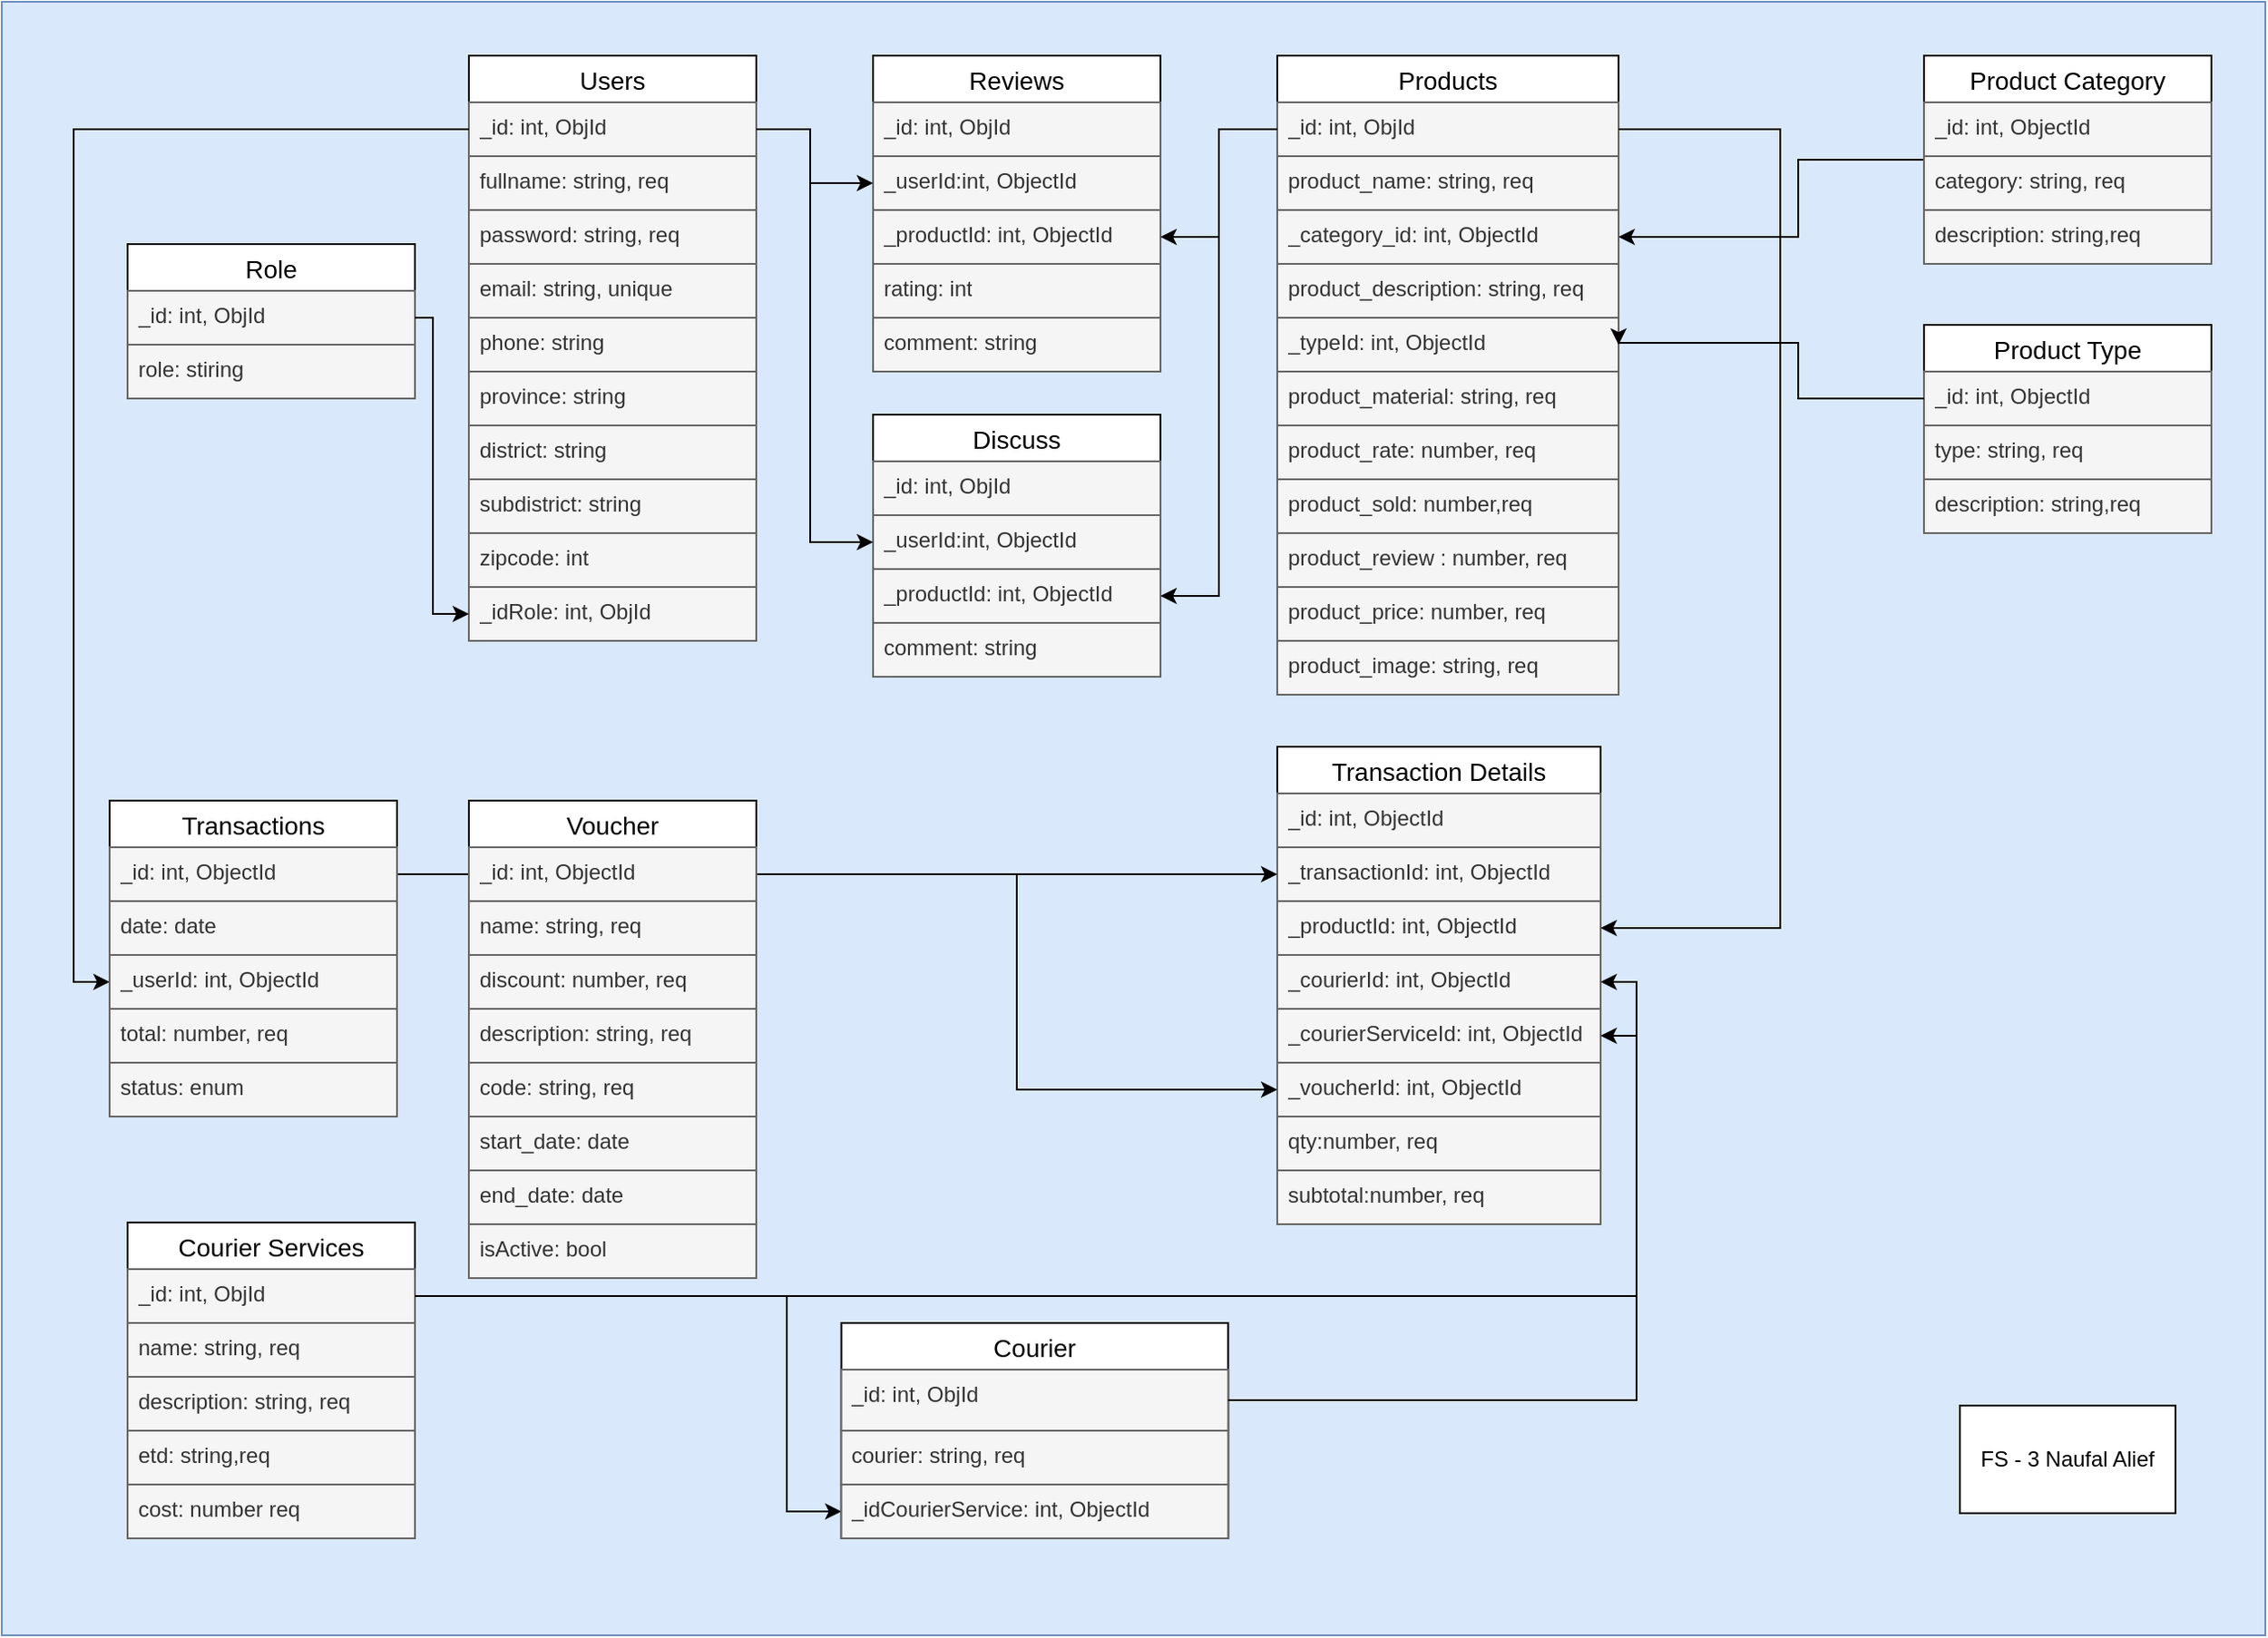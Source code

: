 <mxfile version="22.1.3" type="device">
  <diagram name="Page-1" id="t4lPPtRgDo_9rfqdmDsg">
    <mxGraphModel dx="2560" dy="1038" grid="1" gridSize="10" guides="1" tooltips="1" connect="1" arrows="1" fold="1" page="1" pageScale="1" pageWidth="850" pageHeight="1100" math="0" shadow="0">
      <root>
        <mxCell id="0" />
        <mxCell id="1" parent="0" />
        <mxCell id="h_rDjuuO4I_PgZQtsDFV-4" value="" style="rounded=0;whiteSpace=wrap;html=1;fillColor=#dae8fc;strokeColor=#6c8ebf;" parent="1" vertex="1">
          <mxGeometry x="-220" y="10" width="1260" height="910" as="geometry" />
        </mxCell>
        <mxCell id="uAQ3JE1oHATD7uZ8K5fC-1" value="Users" style="swimlane;fontStyle=0;childLayout=stackLayout;horizontal=1;startSize=26;horizontalStack=0;resizeParent=1;resizeParentMax=0;resizeLast=0;collapsible=1;marginBottom=0;align=center;fontSize=14;" parent="1" vertex="1">
          <mxGeometry x="40" y="40" width="160" height="326" as="geometry" />
        </mxCell>
        <mxCell id="uAQ3JE1oHATD7uZ8K5fC-2" value="_id: int, ObjId" style="text;strokeColor=#666666;fillColor=#f5f5f5;spacingLeft=4;spacingRight=4;overflow=hidden;rotatable=0;points=[[0,0.5],[1,0.5]];portConstraint=eastwest;fontSize=12;whiteSpace=wrap;html=1;fontColor=#333333;" parent="uAQ3JE1oHATD7uZ8K5fC-1" vertex="1">
          <mxGeometry y="26" width="160" height="30" as="geometry" />
        </mxCell>
        <mxCell id="uAQ3JE1oHATD7uZ8K5fC-3" value="fullname: string, req" style="text;strokeColor=#666666;fillColor=#f5f5f5;spacingLeft=4;spacingRight=4;overflow=hidden;rotatable=0;points=[[0,0.5],[1,0.5]];portConstraint=eastwest;fontSize=12;whiteSpace=wrap;html=1;fontColor=#333333;" parent="uAQ3JE1oHATD7uZ8K5fC-1" vertex="1">
          <mxGeometry y="56" width="160" height="30" as="geometry" />
        </mxCell>
        <mxCell id="uAQ3JE1oHATD7uZ8K5fC-7" value="password: string, req" style="text;strokeColor=#666666;fillColor=#f5f5f5;spacingLeft=4;spacingRight=4;overflow=hidden;rotatable=0;points=[[0,0.5],[1,0.5]];portConstraint=eastwest;fontSize=12;whiteSpace=wrap;html=1;fontColor=#333333;" parent="uAQ3JE1oHATD7uZ8K5fC-1" vertex="1">
          <mxGeometry y="86" width="160" height="30" as="geometry" />
        </mxCell>
        <mxCell id="uAQ3JE1oHATD7uZ8K5fC-5" value="email: string, unique" style="text;strokeColor=#666666;fillColor=#f5f5f5;spacingLeft=4;spacingRight=4;overflow=hidden;rotatable=0;points=[[0,0.5],[1,0.5]];portConstraint=eastwest;fontSize=12;whiteSpace=wrap;html=1;fontColor=#333333;" parent="uAQ3JE1oHATD7uZ8K5fC-1" vertex="1">
          <mxGeometry y="116" width="160" height="30" as="geometry" />
        </mxCell>
        <mxCell id="uAQ3JE1oHATD7uZ8K5fC-6" value="phone: string" style="text;strokeColor=#666666;fillColor=#f5f5f5;spacingLeft=4;spacingRight=4;overflow=hidden;rotatable=0;points=[[0,0.5],[1,0.5]];portConstraint=eastwest;fontSize=12;whiteSpace=wrap;html=1;fontColor=#333333;" parent="uAQ3JE1oHATD7uZ8K5fC-1" vertex="1">
          <mxGeometry y="146" width="160" height="30" as="geometry" />
        </mxCell>
        <mxCell id="uAQ3JE1oHATD7uZ8K5fC-9" value="province: string" style="text;strokeColor=#666666;fillColor=#f5f5f5;spacingLeft=4;spacingRight=4;overflow=hidden;rotatable=0;points=[[0,0.5],[1,0.5]];portConstraint=eastwest;fontSize=12;whiteSpace=wrap;html=1;fontColor=#333333;" parent="uAQ3JE1oHATD7uZ8K5fC-1" vertex="1">
          <mxGeometry y="176" width="160" height="30" as="geometry" />
        </mxCell>
        <mxCell id="uAQ3JE1oHATD7uZ8K5fC-8" value="district: string" style="text;strokeColor=#666666;fillColor=#f5f5f5;spacingLeft=4;spacingRight=4;overflow=hidden;rotatable=0;points=[[0,0.5],[1,0.5]];portConstraint=eastwest;fontSize=12;whiteSpace=wrap;html=1;fontColor=#333333;" parent="uAQ3JE1oHATD7uZ8K5fC-1" vertex="1">
          <mxGeometry y="206" width="160" height="30" as="geometry" />
        </mxCell>
        <mxCell id="uAQ3JE1oHATD7uZ8K5fC-4" value="subdistrict: string" style="text;strokeColor=#666666;fillColor=#f5f5f5;spacingLeft=4;spacingRight=4;overflow=hidden;rotatable=0;points=[[0,0.5],[1,0.5]];portConstraint=eastwest;fontSize=12;whiteSpace=wrap;html=1;fontColor=#333333;" parent="uAQ3JE1oHATD7uZ8K5fC-1" vertex="1">
          <mxGeometry y="236" width="160" height="30" as="geometry" />
        </mxCell>
        <mxCell id="uAQ3JE1oHATD7uZ8K5fC-10" value="zipcode: int" style="text;strokeColor=#666666;fillColor=#f5f5f5;spacingLeft=4;spacingRight=4;overflow=hidden;rotatable=0;points=[[0,0.5],[1,0.5]];portConstraint=eastwest;fontSize=12;whiteSpace=wrap;html=1;fontColor=#333333;" parent="uAQ3JE1oHATD7uZ8K5fC-1" vertex="1">
          <mxGeometry y="266" width="160" height="30" as="geometry" />
        </mxCell>
        <mxCell id="aI3EdP8YO7nAxCAsGeBl-13" value="_idRole: int, ObjId" style="text;strokeColor=#666666;fillColor=#f5f5f5;spacingLeft=4;spacingRight=4;overflow=hidden;rotatable=0;points=[[0,0.5],[1,0.5]];portConstraint=eastwest;fontSize=12;whiteSpace=wrap;html=1;fontColor=#333333;" vertex="1" parent="uAQ3JE1oHATD7uZ8K5fC-1">
          <mxGeometry y="296" width="160" height="30" as="geometry" />
        </mxCell>
        <mxCell id="uAQ3JE1oHATD7uZ8K5fC-11" value="Reviews" style="swimlane;fontStyle=0;childLayout=stackLayout;horizontal=1;startSize=26;horizontalStack=0;resizeParent=1;resizeParentMax=0;resizeLast=0;collapsible=1;marginBottom=0;align=center;fontSize=14;" parent="1" vertex="1">
          <mxGeometry x="265" y="40" width="160" height="176" as="geometry" />
        </mxCell>
        <mxCell id="uAQ3JE1oHATD7uZ8K5fC-12" value="_id: int, ObjId" style="text;strokeColor=#666666;fillColor=#f5f5f5;spacingLeft=4;spacingRight=4;overflow=hidden;rotatable=0;points=[[0,0.5],[1,0.5]];portConstraint=eastwest;fontSize=12;whiteSpace=wrap;html=1;fontColor=#333333;" parent="uAQ3JE1oHATD7uZ8K5fC-11" vertex="1">
          <mxGeometry y="26" width="160" height="30" as="geometry" />
        </mxCell>
        <mxCell id="uAQ3JE1oHATD7uZ8K5fC-13" value="_userId:int, ObjectId" style="text;strokeColor=#666666;fillColor=#f5f5f5;spacingLeft=4;spacingRight=4;overflow=hidden;rotatable=0;points=[[0,0.5],[1,0.5]];portConstraint=eastwest;fontSize=12;whiteSpace=wrap;html=1;fontColor=#333333;" parent="uAQ3JE1oHATD7uZ8K5fC-11" vertex="1">
          <mxGeometry y="56" width="160" height="30" as="geometry" />
        </mxCell>
        <mxCell id="uAQ3JE1oHATD7uZ8K5fC-15" value="_productId: int, ObjectId" style="text;strokeColor=#666666;fillColor=#f5f5f5;spacingLeft=4;spacingRight=4;overflow=hidden;rotatable=0;points=[[0,0.5],[1,0.5]];portConstraint=eastwest;fontSize=12;whiteSpace=wrap;html=1;fontColor=#333333;" parent="uAQ3JE1oHATD7uZ8K5fC-11" vertex="1">
          <mxGeometry y="86" width="160" height="30" as="geometry" />
        </mxCell>
        <mxCell id="uAQ3JE1oHATD7uZ8K5fC-14" value="rating: int" style="text;strokeColor=#666666;fillColor=#f5f5f5;spacingLeft=4;spacingRight=4;overflow=hidden;rotatable=0;points=[[0,0.5],[1,0.5]];portConstraint=eastwest;fontSize=12;whiteSpace=wrap;html=1;fontColor=#333333;" parent="uAQ3JE1oHATD7uZ8K5fC-11" vertex="1">
          <mxGeometry y="116" width="160" height="30" as="geometry" />
        </mxCell>
        <mxCell id="uAQ3JE1oHATD7uZ8K5fC-16" value="comment: string" style="text;strokeColor=#666666;fillColor=#f5f5f5;spacingLeft=4;spacingRight=4;overflow=hidden;rotatable=0;points=[[0,0.5],[1,0.5]];portConstraint=eastwest;fontSize=12;whiteSpace=wrap;html=1;fontColor=#333333;" parent="uAQ3JE1oHATD7uZ8K5fC-11" vertex="1">
          <mxGeometry y="146" width="160" height="30" as="geometry" />
        </mxCell>
        <mxCell id="uAQ3JE1oHATD7uZ8K5fC-17" style="edgeStyle=orthogonalEdgeStyle;rounded=0;orthogonalLoop=1;jettySize=auto;html=1;entryX=0;entryY=0.5;entryDx=0;entryDy=0;" parent="1" source="uAQ3JE1oHATD7uZ8K5fC-2" target="uAQ3JE1oHATD7uZ8K5fC-13" edge="1">
          <mxGeometry relative="1" as="geometry">
            <Array as="points">
              <mxPoint x="230" y="81" />
              <mxPoint x="230" y="111" />
            </Array>
          </mxGeometry>
        </mxCell>
        <mxCell id="uAQ3JE1oHATD7uZ8K5fC-18" value="Products" style="swimlane;fontStyle=0;childLayout=stackLayout;horizontal=1;startSize=26;horizontalStack=0;resizeParent=1;resizeParentMax=0;resizeLast=0;collapsible=1;marginBottom=0;align=center;fontSize=14;" parent="1" vertex="1">
          <mxGeometry x="490" y="40" width="190" height="356" as="geometry" />
        </mxCell>
        <mxCell id="uAQ3JE1oHATD7uZ8K5fC-19" value="_id: int, ObjId" style="text;strokeColor=#666666;fillColor=#f5f5f5;spacingLeft=4;spacingRight=4;overflow=hidden;rotatable=0;points=[[0,0.5],[1,0.5]];portConstraint=eastwest;fontSize=12;whiteSpace=wrap;html=1;fontColor=#333333;" parent="uAQ3JE1oHATD7uZ8K5fC-18" vertex="1">
          <mxGeometry y="26" width="190" height="30" as="geometry" />
        </mxCell>
        <mxCell id="uAQ3JE1oHATD7uZ8K5fC-20" value="product_name: string, req" style="text;strokeColor=#666666;fillColor=#f5f5f5;spacingLeft=4;spacingRight=4;overflow=hidden;rotatable=0;points=[[0,0.5],[1,0.5]];portConstraint=eastwest;fontSize=12;whiteSpace=wrap;html=1;fontColor=#333333;" parent="uAQ3JE1oHATD7uZ8K5fC-18" vertex="1">
          <mxGeometry y="56" width="190" height="30" as="geometry" />
        </mxCell>
        <mxCell id="uAQ3JE1oHATD7uZ8K5fC-21" value="_category_id: int, ObjectId" style="text;strokeColor=#666666;fillColor=#f5f5f5;spacingLeft=4;spacingRight=4;overflow=hidden;rotatable=0;points=[[0,0.5],[1,0.5]];portConstraint=eastwest;fontSize=12;whiteSpace=wrap;html=1;fontColor=#333333;" parent="uAQ3JE1oHATD7uZ8K5fC-18" vertex="1">
          <mxGeometry y="86" width="190" height="30" as="geometry" />
        </mxCell>
        <mxCell id="uAQ3JE1oHATD7uZ8K5fC-22" value="product_description: string, req" style="text;strokeColor=#666666;fillColor=#f5f5f5;spacingLeft=4;spacingRight=4;overflow=hidden;rotatable=0;points=[[0,0.5],[1,0.5]];portConstraint=eastwest;fontSize=12;whiteSpace=wrap;html=1;fontColor=#333333;" parent="uAQ3JE1oHATD7uZ8K5fC-18" vertex="1">
          <mxGeometry y="116" width="190" height="30" as="geometry" />
        </mxCell>
        <mxCell id="uAQ3JE1oHATD7uZ8K5fC-23" value="_typeId: int, ObjectId" style="text;strokeColor=#666666;fillColor=#f5f5f5;spacingLeft=4;spacingRight=4;overflow=hidden;rotatable=0;points=[[0,0.5],[1,0.5]];portConstraint=eastwest;fontSize=12;whiteSpace=wrap;html=1;fontColor=#333333;" parent="uAQ3JE1oHATD7uZ8K5fC-18" vertex="1">
          <mxGeometry y="146" width="190" height="30" as="geometry" />
        </mxCell>
        <mxCell id="uAQ3JE1oHATD7uZ8K5fC-24" value="product_material: string, req" style="text;strokeColor=#666666;fillColor=#f5f5f5;spacingLeft=4;spacingRight=4;overflow=hidden;rotatable=0;points=[[0,0.5],[1,0.5]];portConstraint=eastwest;fontSize=12;whiteSpace=wrap;html=1;fontColor=#333333;" parent="uAQ3JE1oHATD7uZ8K5fC-18" vertex="1">
          <mxGeometry y="176" width="190" height="30" as="geometry" />
        </mxCell>
        <mxCell id="uAQ3JE1oHATD7uZ8K5fC-25" value="product_rate: number, req" style="text;strokeColor=#666666;fillColor=#f5f5f5;spacingLeft=4;spacingRight=4;overflow=hidden;rotatable=0;points=[[0,0.5],[1,0.5]];portConstraint=eastwest;fontSize=12;whiteSpace=wrap;html=1;fontColor=#333333;" parent="uAQ3JE1oHATD7uZ8K5fC-18" vertex="1">
          <mxGeometry y="206" width="190" height="30" as="geometry" />
        </mxCell>
        <mxCell id="uAQ3JE1oHATD7uZ8K5fC-26" value="product_sold: number,req" style="text;strokeColor=#666666;fillColor=#f5f5f5;spacingLeft=4;spacingRight=4;overflow=hidden;rotatable=0;points=[[0,0.5],[1,0.5]];portConstraint=eastwest;fontSize=12;whiteSpace=wrap;html=1;fontColor=#333333;" parent="uAQ3JE1oHATD7uZ8K5fC-18" vertex="1">
          <mxGeometry y="236" width="190" height="30" as="geometry" />
        </mxCell>
        <mxCell id="uAQ3JE1oHATD7uZ8K5fC-27" value="product_review : number, req" style="text;strokeColor=#666666;fillColor=#f5f5f5;spacingLeft=4;spacingRight=4;overflow=hidden;rotatable=0;points=[[0,0.5],[1,0.5]];portConstraint=eastwest;fontSize=12;whiteSpace=wrap;html=1;fontColor=#333333;" parent="uAQ3JE1oHATD7uZ8K5fC-18" vertex="1">
          <mxGeometry y="266" width="190" height="30" as="geometry" />
        </mxCell>
        <mxCell id="uAQ3JE1oHATD7uZ8K5fC-30" value="product_price: number, req" style="text;strokeColor=#666666;fillColor=#f5f5f5;spacingLeft=4;spacingRight=4;overflow=hidden;rotatable=0;points=[[0,0.5],[1,0.5]];portConstraint=eastwest;fontSize=12;whiteSpace=wrap;html=1;fontColor=#333333;" parent="uAQ3JE1oHATD7uZ8K5fC-18" vertex="1">
          <mxGeometry y="296" width="190" height="30" as="geometry" />
        </mxCell>
        <mxCell id="uAQ3JE1oHATD7uZ8K5fC-29" value="product_image: string, req" style="text;strokeColor=#666666;fillColor=#f5f5f5;spacingLeft=4;spacingRight=4;overflow=hidden;rotatable=0;points=[[0,0.5],[1,0.5]];portConstraint=eastwest;fontSize=12;whiteSpace=wrap;html=1;fontColor=#333333;" parent="uAQ3JE1oHATD7uZ8K5fC-18" vertex="1">
          <mxGeometry y="326" width="190" height="30" as="geometry" />
        </mxCell>
        <mxCell id="uAQ3JE1oHATD7uZ8K5fC-31" style="edgeStyle=orthogonalEdgeStyle;rounded=0;orthogonalLoop=1;jettySize=auto;html=1;entryX=1;entryY=0.5;entryDx=0;entryDy=0;" parent="1" source="uAQ3JE1oHATD7uZ8K5fC-19" target="uAQ3JE1oHATD7uZ8K5fC-15" edge="1">
          <mxGeometry relative="1" as="geometry" />
        </mxCell>
        <mxCell id="uAQ3JE1oHATD7uZ8K5fC-32" value="Product Type" style="swimlane;fontStyle=0;childLayout=stackLayout;horizontal=1;startSize=26;horizontalStack=0;resizeParent=1;resizeParentMax=0;resizeLast=0;collapsible=1;marginBottom=0;align=center;fontSize=14;" parent="1" vertex="1">
          <mxGeometry x="850" y="190" width="160" height="116" as="geometry" />
        </mxCell>
        <mxCell id="uAQ3JE1oHATD7uZ8K5fC-33" value="_id: int, ObjectId" style="text;strokeColor=#666666;fillColor=#f5f5f5;spacingLeft=4;spacingRight=4;overflow=hidden;rotatable=0;points=[[0,0.5],[1,0.5]];portConstraint=eastwest;fontSize=12;whiteSpace=wrap;html=1;fontColor=#333333;" parent="uAQ3JE1oHATD7uZ8K5fC-32" vertex="1">
          <mxGeometry y="26" width="160" height="30" as="geometry" />
        </mxCell>
        <mxCell id="uAQ3JE1oHATD7uZ8K5fC-34" value="type: string, req" style="text;strokeColor=#666666;fillColor=#f5f5f5;spacingLeft=4;spacingRight=4;overflow=hidden;rotatable=0;points=[[0,0.5],[1,0.5]];portConstraint=eastwest;fontSize=12;whiteSpace=wrap;html=1;fontColor=#333333;" parent="uAQ3JE1oHATD7uZ8K5fC-32" vertex="1">
          <mxGeometry y="56" width="160" height="30" as="geometry" />
        </mxCell>
        <mxCell id="uAQ3JE1oHATD7uZ8K5fC-35" value="description: string,req" style="text;strokeColor=#666666;fillColor=#f5f5f5;spacingLeft=4;spacingRight=4;overflow=hidden;rotatable=0;points=[[0,0.5],[1,0.5]];portConstraint=eastwest;fontSize=12;whiteSpace=wrap;html=1;fontColor=#333333;" parent="uAQ3JE1oHATD7uZ8K5fC-32" vertex="1">
          <mxGeometry y="86" width="160" height="30" as="geometry" />
        </mxCell>
        <mxCell id="uAQ3JE1oHATD7uZ8K5fC-36" style="edgeStyle=orthogonalEdgeStyle;rounded=0;orthogonalLoop=1;jettySize=auto;html=1;entryX=1;entryY=0.5;entryDx=0;entryDy=0;" parent="1" source="uAQ3JE1oHATD7uZ8K5fC-33" target="uAQ3JE1oHATD7uZ8K5fC-23" edge="1">
          <mxGeometry relative="1" as="geometry">
            <Array as="points">
              <mxPoint x="780" y="231" />
              <mxPoint x="780" y="200" />
              <mxPoint x="680" y="200" />
            </Array>
          </mxGeometry>
        </mxCell>
        <mxCell id="uAQ3JE1oHATD7uZ8K5fC-41" style="edgeStyle=orthogonalEdgeStyle;rounded=0;orthogonalLoop=1;jettySize=auto;html=1;entryX=1;entryY=0.5;entryDx=0;entryDy=0;" parent="1" source="uAQ3JE1oHATD7uZ8K5fC-37" target="uAQ3JE1oHATD7uZ8K5fC-21" edge="1">
          <mxGeometry relative="1" as="geometry">
            <Array as="points">
              <mxPoint x="780" y="98" />
              <mxPoint x="780" y="141" />
            </Array>
          </mxGeometry>
        </mxCell>
        <mxCell id="uAQ3JE1oHATD7uZ8K5fC-37" value="Product Category" style="swimlane;fontStyle=0;childLayout=stackLayout;horizontal=1;startSize=26;horizontalStack=0;resizeParent=1;resizeParentMax=0;resizeLast=0;collapsible=1;marginBottom=0;align=center;fontSize=14;" parent="1" vertex="1">
          <mxGeometry x="850" y="40" width="160" height="116" as="geometry" />
        </mxCell>
        <mxCell id="uAQ3JE1oHATD7uZ8K5fC-38" value="_id: int, ObjectId" style="text;strokeColor=#666666;fillColor=#f5f5f5;spacingLeft=4;spacingRight=4;overflow=hidden;rotatable=0;points=[[0,0.5],[1,0.5]];portConstraint=eastwest;fontSize=12;whiteSpace=wrap;html=1;fontColor=#333333;" parent="uAQ3JE1oHATD7uZ8K5fC-37" vertex="1">
          <mxGeometry y="26" width="160" height="30" as="geometry" />
        </mxCell>
        <mxCell id="uAQ3JE1oHATD7uZ8K5fC-39" value="category: string, req" style="text;strokeColor=#666666;fillColor=#f5f5f5;spacingLeft=4;spacingRight=4;overflow=hidden;rotatable=0;points=[[0,0.5],[1,0.5]];portConstraint=eastwest;fontSize=12;whiteSpace=wrap;html=1;fontColor=#333333;" parent="uAQ3JE1oHATD7uZ8K5fC-37" vertex="1">
          <mxGeometry y="56" width="160" height="30" as="geometry" />
        </mxCell>
        <mxCell id="uAQ3JE1oHATD7uZ8K5fC-40" value="description: string,req" style="text;strokeColor=#666666;fillColor=#f5f5f5;spacingLeft=4;spacingRight=4;overflow=hidden;rotatable=0;points=[[0,0.5],[1,0.5]];portConstraint=eastwest;fontSize=12;whiteSpace=wrap;html=1;fontColor=#333333;" parent="uAQ3JE1oHATD7uZ8K5fC-37" vertex="1">
          <mxGeometry y="86" width="160" height="30" as="geometry" />
        </mxCell>
        <mxCell id="uAQ3JE1oHATD7uZ8K5fC-42" value="Discuss" style="swimlane;fontStyle=0;childLayout=stackLayout;horizontal=1;startSize=26;horizontalStack=0;resizeParent=1;resizeParentMax=0;resizeLast=0;collapsible=1;marginBottom=0;align=center;fontSize=14;" parent="1" vertex="1">
          <mxGeometry x="265" y="240" width="160" height="146" as="geometry" />
        </mxCell>
        <mxCell id="uAQ3JE1oHATD7uZ8K5fC-43" value="_id: int, ObjId" style="text;strokeColor=#666666;fillColor=#f5f5f5;spacingLeft=4;spacingRight=4;overflow=hidden;rotatable=0;points=[[0,0.5],[1,0.5]];portConstraint=eastwest;fontSize=12;whiteSpace=wrap;html=1;fontColor=#333333;" parent="uAQ3JE1oHATD7uZ8K5fC-42" vertex="1">
          <mxGeometry y="26" width="160" height="30" as="geometry" />
        </mxCell>
        <mxCell id="uAQ3JE1oHATD7uZ8K5fC-44" value="_userId:int, ObjectId" style="text;strokeColor=#666666;fillColor=#f5f5f5;spacingLeft=4;spacingRight=4;overflow=hidden;rotatable=0;points=[[0,0.5],[1,0.5]];portConstraint=eastwest;fontSize=12;whiteSpace=wrap;html=1;fontColor=#333333;" parent="uAQ3JE1oHATD7uZ8K5fC-42" vertex="1">
          <mxGeometry y="56" width="160" height="30" as="geometry" />
        </mxCell>
        <mxCell id="uAQ3JE1oHATD7uZ8K5fC-45" value="_productId: int, ObjectId" style="text;strokeColor=#666666;fillColor=#f5f5f5;spacingLeft=4;spacingRight=4;overflow=hidden;rotatable=0;points=[[0,0.5],[1,0.5]];portConstraint=eastwest;fontSize=12;whiteSpace=wrap;html=1;fontColor=#333333;" parent="uAQ3JE1oHATD7uZ8K5fC-42" vertex="1">
          <mxGeometry y="86" width="160" height="30" as="geometry" />
        </mxCell>
        <mxCell id="uAQ3JE1oHATD7uZ8K5fC-47" value="comment: string" style="text;strokeColor=#666666;fillColor=#f5f5f5;spacingLeft=4;spacingRight=4;overflow=hidden;rotatable=0;points=[[0,0.5],[1,0.5]];portConstraint=eastwest;fontSize=12;whiteSpace=wrap;html=1;fontColor=#333333;" parent="uAQ3JE1oHATD7uZ8K5fC-42" vertex="1">
          <mxGeometry y="116" width="160" height="30" as="geometry" />
        </mxCell>
        <mxCell id="uAQ3JE1oHATD7uZ8K5fC-48" style="edgeStyle=orthogonalEdgeStyle;rounded=0;orthogonalLoop=1;jettySize=auto;html=1;entryX=1;entryY=0.5;entryDx=0;entryDy=0;" parent="1" source="uAQ3JE1oHATD7uZ8K5fC-19" target="uAQ3JE1oHATD7uZ8K5fC-45" edge="1">
          <mxGeometry relative="1" as="geometry" />
        </mxCell>
        <mxCell id="uAQ3JE1oHATD7uZ8K5fC-49" style="edgeStyle=orthogonalEdgeStyle;rounded=0;orthogonalLoop=1;jettySize=auto;html=1;entryX=0;entryY=0.5;entryDx=0;entryDy=0;" parent="1" source="uAQ3JE1oHATD7uZ8K5fC-2" target="uAQ3JE1oHATD7uZ8K5fC-44" edge="1">
          <mxGeometry relative="1" as="geometry">
            <Array as="points">
              <mxPoint x="230" y="81" />
              <mxPoint x="230" y="311" />
            </Array>
          </mxGeometry>
        </mxCell>
        <mxCell id="uAQ3JE1oHATD7uZ8K5fC-55" value="Courier Services" style="swimlane;fontStyle=0;childLayout=stackLayout;horizontal=1;startSize=26;horizontalStack=0;resizeParent=1;resizeParentMax=0;resizeLast=0;collapsible=1;marginBottom=0;align=center;fontSize=14;" parent="1" vertex="1">
          <mxGeometry x="-150" y="690" width="160" height="176" as="geometry" />
        </mxCell>
        <mxCell id="uAQ3JE1oHATD7uZ8K5fC-56" value="_id: int, ObjId" style="text;strokeColor=#666666;fillColor=#f5f5f5;spacingLeft=4;spacingRight=4;overflow=hidden;rotatable=0;points=[[0,0.5],[1,0.5]];portConstraint=eastwest;fontSize=12;whiteSpace=wrap;html=1;fontColor=#333333;" parent="uAQ3JE1oHATD7uZ8K5fC-55" vertex="1">
          <mxGeometry y="26" width="160" height="30" as="geometry" />
        </mxCell>
        <mxCell id="uAQ3JE1oHATD7uZ8K5fC-57" value="name: string, req" style="text;strokeColor=#666666;fillColor=#f5f5f5;spacingLeft=4;spacingRight=4;overflow=hidden;rotatable=0;points=[[0,0.5],[1,0.5]];portConstraint=eastwest;fontSize=12;whiteSpace=wrap;html=1;fontColor=#333333;" parent="uAQ3JE1oHATD7uZ8K5fC-55" vertex="1">
          <mxGeometry y="56" width="160" height="30" as="geometry" />
        </mxCell>
        <mxCell id="uAQ3JE1oHATD7uZ8K5fC-58" value="description: string, req" style="text;strokeColor=#666666;fillColor=#f5f5f5;spacingLeft=4;spacingRight=4;overflow=hidden;rotatable=0;points=[[0,0.5],[1,0.5]];portConstraint=eastwest;fontSize=12;whiteSpace=wrap;html=1;fontColor=#333333;" parent="uAQ3JE1oHATD7uZ8K5fC-55" vertex="1">
          <mxGeometry y="86" width="160" height="30" as="geometry" />
        </mxCell>
        <mxCell id="uAQ3JE1oHATD7uZ8K5fC-60" value="etd: string,req" style="text;strokeColor=#666666;fillColor=#f5f5f5;spacingLeft=4;spacingRight=4;overflow=hidden;rotatable=0;points=[[0,0.5],[1,0.5]];portConstraint=eastwest;fontSize=12;whiteSpace=wrap;html=1;fontColor=#333333;" parent="uAQ3JE1oHATD7uZ8K5fC-55" vertex="1">
          <mxGeometry y="116" width="160" height="30" as="geometry" />
        </mxCell>
        <mxCell id="uAQ3JE1oHATD7uZ8K5fC-59" value="cost: number req" style="text;strokeColor=#666666;fillColor=#f5f5f5;spacingLeft=4;spacingRight=4;overflow=hidden;rotatable=0;points=[[0,0.5],[1,0.5]];portConstraint=eastwest;fontSize=12;whiteSpace=wrap;html=1;fontColor=#333333;" parent="uAQ3JE1oHATD7uZ8K5fC-55" vertex="1">
          <mxGeometry y="146" width="160" height="30" as="geometry" />
        </mxCell>
        <mxCell id="uAQ3JE1oHATD7uZ8K5fC-61" style="edgeStyle=orthogonalEdgeStyle;rounded=0;orthogonalLoop=1;jettySize=auto;html=1;" parent="1" source="uAQ3JE1oHATD7uZ8K5fC-56" target="uAQ3JE1oHATD7uZ8K5fC-53" edge="1">
          <mxGeometry relative="1" as="geometry">
            <Array as="points">
              <mxPoint x="217" y="731" />
              <mxPoint x="217" y="851" />
            </Array>
          </mxGeometry>
        </mxCell>
        <mxCell id="uAQ3JE1oHATD7uZ8K5fC-66" value="Transaction Details" style="swimlane;fontStyle=0;childLayout=stackLayout;horizontal=1;startSize=26;horizontalStack=0;resizeParent=1;resizeParentMax=0;resizeLast=0;collapsible=1;marginBottom=0;align=center;fontSize=14;" parent="1" vertex="1">
          <mxGeometry x="490" y="425" width="180" height="266" as="geometry" />
        </mxCell>
        <mxCell id="uAQ3JE1oHATD7uZ8K5fC-67" value="_id: int, ObjectId" style="text;strokeColor=#666666;fillColor=#f5f5f5;spacingLeft=4;spacingRight=4;overflow=hidden;rotatable=0;points=[[0,0.5],[1,0.5]];portConstraint=eastwest;fontSize=12;whiteSpace=wrap;html=1;fontColor=#333333;" parent="uAQ3JE1oHATD7uZ8K5fC-66" vertex="1">
          <mxGeometry y="26" width="180" height="30" as="geometry" />
        </mxCell>
        <mxCell id="uAQ3JE1oHATD7uZ8K5fC-68" value="_transactionId: int, ObjectId" style="text;strokeColor=#666666;fillColor=#f5f5f5;spacingLeft=4;spacingRight=4;overflow=hidden;rotatable=0;points=[[0,0.5],[1,0.5]];portConstraint=eastwest;fontSize=12;whiteSpace=wrap;html=1;fontColor=#333333;" parent="uAQ3JE1oHATD7uZ8K5fC-66" vertex="1">
          <mxGeometry y="56" width="180" height="30" as="geometry" />
        </mxCell>
        <mxCell id="uAQ3JE1oHATD7uZ8K5fC-69" value="_productId: int, ObjectId" style="text;strokeColor=#666666;fillColor=#f5f5f5;spacingLeft=4;spacingRight=4;overflow=hidden;rotatable=0;points=[[0,0.5],[1,0.5]];portConstraint=eastwest;fontSize=12;whiteSpace=wrap;html=1;fontColor=#333333;" parent="uAQ3JE1oHATD7uZ8K5fC-66" vertex="1">
          <mxGeometry y="86" width="180" height="30" as="geometry" />
        </mxCell>
        <mxCell id="uAQ3JE1oHATD7uZ8K5fC-71" value="_courierId: int, ObjectId" style="text;strokeColor=#666666;fillColor=#f5f5f5;spacingLeft=4;spacingRight=4;overflow=hidden;rotatable=0;points=[[0,0.5],[1,0.5]];portConstraint=eastwest;fontSize=12;whiteSpace=wrap;html=1;fontColor=#333333;" parent="uAQ3JE1oHATD7uZ8K5fC-66" vertex="1">
          <mxGeometry y="116" width="180" height="30" as="geometry" />
        </mxCell>
        <mxCell id="uAQ3JE1oHATD7uZ8K5fC-77" value="_courierServiceId: int, ObjectId" style="text;strokeColor=#666666;fillColor=#f5f5f5;spacingLeft=4;spacingRight=4;overflow=hidden;rotatable=0;points=[[0,0.5],[1,0.5]];portConstraint=eastwest;fontSize=12;whiteSpace=wrap;html=1;fontColor=#333333;" parent="uAQ3JE1oHATD7uZ8K5fC-66" vertex="1">
          <mxGeometry y="146" width="180" height="30" as="geometry" />
        </mxCell>
        <mxCell id="Mzy50ePfFdm19m5pvFvc-16" value="_voucherId: int, ObjectId" style="text;strokeColor=#666666;fillColor=#f5f5f5;spacingLeft=4;spacingRight=4;overflow=hidden;rotatable=0;points=[[0,0.5],[1,0.5]];portConstraint=eastwest;fontSize=12;whiteSpace=wrap;html=1;fontColor=#333333;" parent="uAQ3JE1oHATD7uZ8K5fC-66" vertex="1">
          <mxGeometry y="176" width="180" height="30" as="geometry" />
        </mxCell>
        <mxCell id="h_rDjuuO4I_PgZQtsDFV-1" value="qty:number, req" style="text;strokeColor=#666666;fillColor=#f5f5f5;spacingLeft=4;spacingRight=4;overflow=hidden;rotatable=0;points=[[0,0.5],[1,0.5]];portConstraint=eastwest;fontSize=12;whiteSpace=wrap;html=1;fontColor=#333333;" parent="uAQ3JE1oHATD7uZ8K5fC-66" vertex="1">
          <mxGeometry y="206" width="180" height="30" as="geometry" />
        </mxCell>
        <mxCell id="h_rDjuuO4I_PgZQtsDFV-2" value="subtotal:number, req" style="text;strokeColor=#666666;fillColor=#f5f5f5;spacingLeft=4;spacingRight=4;overflow=hidden;rotatable=0;points=[[0,0.5],[1,0.5]];portConstraint=eastwest;fontSize=12;whiteSpace=wrap;html=1;fontColor=#333333;" parent="uAQ3JE1oHATD7uZ8K5fC-66" vertex="1">
          <mxGeometry y="236" width="180" height="30" as="geometry" />
        </mxCell>
        <mxCell id="h_rDjuuO4I_PgZQtsDFV-5" value="FS - 3 Naufal Alief" style="rounded=0;whiteSpace=wrap;html=1;" parent="1" vertex="1">
          <mxGeometry x="870" y="792" width="120" height="60" as="geometry" />
        </mxCell>
        <mxCell id="uAQ3JE1oHATD7uZ8K5fC-50" value="Courier" style="swimlane;fontStyle=0;childLayout=stackLayout;horizontal=1;startSize=26;horizontalStack=0;resizeParent=1;resizeParentMax=0;resizeLast=0;collapsible=1;marginBottom=0;align=center;fontSize=14;" parent="1" vertex="1">
          <mxGeometry x="247.34" y="746" width="215.33" height="120" as="geometry" />
        </mxCell>
        <mxCell id="uAQ3JE1oHATD7uZ8K5fC-51" value="_id: int, ObjId" style="text;strokeColor=#666666;fillColor=#f5f5f5;spacingLeft=4;spacingRight=4;overflow=hidden;rotatable=0;points=[[0,0.5],[1,0.5]];portConstraint=eastwest;fontSize=12;whiteSpace=wrap;html=1;fontColor=#333333;" parent="uAQ3JE1oHATD7uZ8K5fC-50" vertex="1">
          <mxGeometry y="26" width="215.33" height="34" as="geometry" />
        </mxCell>
        <mxCell id="uAQ3JE1oHATD7uZ8K5fC-52" value="courier: string, req" style="text;strokeColor=#666666;fillColor=#f5f5f5;spacingLeft=4;spacingRight=4;overflow=hidden;rotatable=0;points=[[0,0.5],[1,0.5]];portConstraint=eastwest;fontSize=12;whiteSpace=wrap;html=1;fontColor=#333333;" parent="uAQ3JE1oHATD7uZ8K5fC-50" vertex="1">
          <mxGeometry y="60" width="215.33" height="30" as="geometry" />
        </mxCell>
        <mxCell id="uAQ3JE1oHATD7uZ8K5fC-53" value="_idCourierService: int, ObjectId" style="text;strokeColor=#666666;fillColor=#f5f5f5;spacingLeft=4;spacingRight=4;overflow=hidden;rotatable=0;points=[[0,0.5],[1,0.5]];portConstraint=eastwest;fontSize=12;whiteSpace=wrap;html=1;fontColor=#333333;" parent="uAQ3JE1oHATD7uZ8K5fC-50" vertex="1">
          <mxGeometry y="90" width="215.33" height="30" as="geometry" />
        </mxCell>
        <mxCell id="Mzy50ePfFdm19m5pvFvc-25" style="edgeStyle=orthogonalEdgeStyle;rounded=0;orthogonalLoop=1;jettySize=auto;html=1;entryX=0;entryY=0.5;entryDx=0;entryDy=0;" parent="1" source="uAQ3JE1oHATD7uZ8K5fC-2" target="uAQ3JE1oHATD7uZ8K5fC-65" edge="1">
          <mxGeometry relative="1" as="geometry" />
        </mxCell>
        <mxCell id="Mzy50ePfFdm19m5pvFvc-28" style="edgeStyle=orthogonalEdgeStyle;rounded=0;orthogonalLoop=1;jettySize=auto;html=1;entryX=0;entryY=0.5;entryDx=0;entryDy=0;" parent="1" source="uAQ3JE1oHATD7uZ8K5fC-63" target="uAQ3JE1oHATD7uZ8K5fC-68" edge="1">
          <mxGeometry relative="1" as="geometry" />
        </mxCell>
        <mxCell id="Mzy50ePfFdm19m5pvFvc-29" style="edgeStyle=orthogonalEdgeStyle;rounded=0;orthogonalLoop=1;jettySize=auto;html=1;" parent="1" source="uAQ3JE1oHATD7uZ8K5fC-19" target="uAQ3JE1oHATD7uZ8K5fC-69" edge="1">
          <mxGeometry relative="1" as="geometry">
            <Array as="points">
              <mxPoint x="770" y="81" />
              <mxPoint x="770" y="526" />
            </Array>
          </mxGeometry>
        </mxCell>
        <mxCell id="Mzy50ePfFdm19m5pvFvc-30" style="edgeStyle=orthogonalEdgeStyle;rounded=0;orthogonalLoop=1;jettySize=auto;html=1;entryX=1;entryY=0.5;entryDx=0;entryDy=0;" parent="1" source="uAQ3JE1oHATD7uZ8K5fC-51" target="uAQ3JE1oHATD7uZ8K5fC-71" edge="1">
          <mxGeometry relative="1" as="geometry" />
        </mxCell>
        <mxCell id="Mzy50ePfFdm19m5pvFvc-34" style="edgeStyle=orthogonalEdgeStyle;rounded=0;orthogonalLoop=1;jettySize=auto;html=1;entryX=0;entryY=0.5;entryDx=0;entryDy=0;" parent="1" source="Mzy50ePfFdm19m5pvFvc-2" target="Mzy50ePfFdm19m5pvFvc-16" edge="1">
          <mxGeometry relative="1" as="geometry" />
        </mxCell>
        <mxCell id="uAQ3JE1oHATD7uZ8K5fC-62" value="Transactions" style="swimlane;fontStyle=0;childLayout=stackLayout;horizontal=1;startSize=26;horizontalStack=0;resizeParent=1;resizeParentMax=0;resizeLast=0;collapsible=1;marginBottom=0;align=center;fontSize=14;" parent="1" vertex="1">
          <mxGeometry x="-160" y="455" width="160" height="176" as="geometry" />
        </mxCell>
        <mxCell id="uAQ3JE1oHATD7uZ8K5fC-63" value="_id: int, ObjectId" style="text;strokeColor=#666666;fillColor=#f5f5f5;spacingLeft=4;spacingRight=4;overflow=hidden;rotatable=0;points=[[0,0.5],[1,0.5]];portConstraint=eastwest;fontSize=12;whiteSpace=wrap;html=1;fontColor=#333333;" parent="uAQ3JE1oHATD7uZ8K5fC-62" vertex="1">
          <mxGeometry y="26" width="160" height="30" as="geometry" />
        </mxCell>
        <mxCell id="uAQ3JE1oHATD7uZ8K5fC-64" value="date: date" style="text;strokeColor=#666666;fillColor=#f5f5f5;spacingLeft=4;spacingRight=4;overflow=hidden;rotatable=0;points=[[0,0.5],[1,0.5]];portConstraint=eastwest;fontSize=12;whiteSpace=wrap;html=1;fontColor=#333333;" parent="uAQ3JE1oHATD7uZ8K5fC-62" vertex="1">
          <mxGeometry y="56" width="160" height="30" as="geometry" />
        </mxCell>
        <mxCell id="uAQ3JE1oHATD7uZ8K5fC-65" value="_userId: int, ObjectId" style="text;strokeColor=#666666;fillColor=#f5f5f5;spacingLeft=4;spacingRight=4;overflow=hidden;rotatable=0;points=[[0,0.5],[1,0.5]];portConstraint=eastwest;fontSize=12;whiteSpace=wrap;html=1;fontColor=#333333;" parent="uAQ3JE1oHATD7uZ8K5fC-62" vertex="1">
          <mxGeometry y="86" width="160" height="30" as="geometry" />
        </mxCell>
        <mxCell id="Mzy50ePfFdm19m5pvFvc-14" value="total: number, req" style="text;strokeColor=#666666;fillColor=#f5f5f5;spacingLeft=4;spacingRight=4;overflow=hidden;rotatable=0;points=[[0,0.5],[1,0.5]];portConstraint=eastwest;fontSize=12;whiteSpace=wrap;html=1;fontColor=#333333;" parent="uAQ3JE1oHATD7uZ8K5fC-62" vertex="1">
          <mxGeometry y="116" width="160" height="30" as="geometry" />
        </mxCell>
        <mxCell id="f-jvWnECuKZILj11w-8z-1" value="status: enum" style="text;strokeColor=#666666;fillColor=#f5f5f5;spacingLeft=4;spacingRight=4;overflow=hidden;rotatable=0;points=[[0,0.5],[1,0.5]];portConstraint=eastwest;fontSize=12;whiteSpace=wrap;html=1;fontColor=#333333;" parent="uAQ3JE1oHATD7uZ8K5fC-62" vertex="1">
          <mxGeometry y="146" width="160" height="30" as="geometry" />
        </mxCell>
        <mxCell id="Mzy50ePfFdm19m5pvFvc-1" value="Voucher" style="swimlane;fontStyle=0;childLayout=stackLayout;horizontal=1;startSize=26;horizontalStack=0;resizeParent=1;resizeParentMax=0;resizeLast=0;collapsible=1;marginBottom=0;align=center;fontSize=14;" parent="1" vertex="1">
          <mxGeometry x="40" y="455" width="160" height="266" as="geometry" />
        </mxCell>
        <mxCell id="Mzy50ePfFdm19m5pvFvc-2" value="_id: int, ObjectId" style="text;strokeColor=#666666;fillColor=#f5f5f5;spacingLeft=4;spacingRight=4;overflow=hidden;rotatable=0;points=[[0,0.5],[1,0.5]];portConstraint=eastwest;fontSize=12;whiteSpace=wrap;html=1;fontColor=#333333;" parent="Mzy50ePfFdm19m5pvFvc-1" vertex="1">
          <mxGeometry y="26" width="160" height="30" as="geometry" />
        </mxCell>
        <mxCell id="Mzy50ePfFdm19m5pvFvc-3" value="name: string, req" style="text;strokeColor=#666666;fillColor=#f5f5f5;spacingLeft=4;spacingRight=4;overflow=hidden;rotatable=0;points=[[0,0.5],[1,0.5]];portConstraint=eastwest;fontSize=12;whiteSpace=wrap;html=1;fontColor=#333333;align=left;" parent="Mzy50ePfFdm19m5pvFvc-1" vertex="1">
          <mxGeometry y="56" width="160" height="30" as="geometry" />
        </mxCell>
        <mxCell id="Mzy50ePfFdm19m5pvFvc-4" value="discount: number, req" style="text;strokeColor=#666666;fillColor=#f5f5f5;spacingLeft=4;spacingRight=4;overflow=hidden;rotatable=0;points=[[0,0.5],[1,0.5]];portConstraint=eastwest;fontSize=12;whiteSpace=wrap;html=1;fontColor=#333333;" parent="Mzy50ePfFdm19m5pvFvc-1" vertex="1">
          <mxGeometry y="86" width="160" height="30" as="geometry" />
        </mxCell>
        <mxCell id="Mzy50ePfFdm19m5pvFvc-5" value="description: string, req" style="text;strokeColor=#666666;fillColor=#f5f5f5;spacingLeft=4;spacingRight=4;overflow=hidden;rotatable=0;points=[[0,0.5],[1,0.5]];portConstraint=eastwest;fontSize=12;whiteSpace=wrap;html=1;fontColor=#333333;" parent="Mzy50ePfFdm19m5pvFvc-1" vertex="1">
          <mxGeometry y="116" width="160" height="30" as="geometry" />
        </mxCell>
        <mxCell id="SbF2yLwSvroT4Qy_b-gy-1" value="code: string, req" style="text;strokeColor=#666666;fillColor=#f5f5f5;spacingLeft=4;spacingRight=4;overflow=hidden;rotatable=0;points=[[0,0.5],[1,0.5]];portConstraint=eastwest;fontSize=12;whiteSpace=wrap;html=1;fontColor=#333333;" parent="Mzy50ePfFdm19m5pvFvc-1" vertex="1">
          <mxGeometry y="146" width="160" height="30" as="geometry" />
        </mxCell>
        <mxCell id="Mzy50ePfFdm19m5pvFvc-6" value="start_date: date" style="text;strokeColor=#666666;fillColor=#f5f5f5;spacingLeft=4;spacingRight=4;overflow=hidden;rotatable=0;points=[[0,0.5],[1,0.5]];portConstraint=eastwest;fontSize=12;whiteSpace=wrap;html=1;fontColor=#333333;" parent="Mzy50ePfFdm19m5pvFvc-1" vertex="1">
          <mxGeometry y="176" width="160" height="30" as="geometry" />
        </mxCell>
        <mxCell id="Mzy50ePfFdm19m5pvFvc-13" value="end_date: date" style="text;strokeColor=#666666;fillColor=#f5f5f5;spacingLeft=4;spacingRight=4;overflow=hidden;rotatable=0;points=[[0,0.5],[1,0.5]];portConstraint=eastwest;fontSize=12;whiteSpace=wrap;html=1;fontColor=#333333;" parent="Mzy50ePfFdm19m5pvFvc-1" vertex="1">
          <mxGeometry y="206" width="160" height="30" as="geometry" />
        </mxCell>
        <mxCell id="aI3EdP8YO7nAxCAsGeBl-1" value="isActive: bool" style="text;strokeColor=#666666;fillColor=#f5f5f5;spacingLeft=4;spacingRight=4;overflow=hidden;rotatable=0;points=[[0,0.5],[1,0.5]];portConstraint=eastwest;fontSize=12;whiteSpace=wrap;html=1;fontColor=#333333;" vertex="1" parent="Mzy50ePfFdm19m5pvFvc-1">
          <mxGeometry y="236" width="160" height="30" as="geometry" />
        </mxCell>
        <mxCell id="aI3EdP8YO7nAxCAsGeBl-2" value="Role" style="swimlane;fontStyle=0;childLayout=stackLayout;horizontal=1;startSize=26;horizontalStack=0;resizeParent=1;resizeParentMax=0;resizeLast=0;collapsible=1;marginBottom=0;align=center;fontSize=14;" vertex="1" parent="1">
          <mxGeometry x="-150" y="145" width="160" height="86" as="geometry" />
        </mxCell>
        <mxCell id="aI3EdP8YO7nAxCAsGeBl-3" value="_id: int, ObjId" style="text;strokeColor=#666666;fillColor=#f5f5f5;spacingLeft=4;spacingRight=4;overflow=hidden;rotatable=0;points=[[0,0.5],[1,0.5]];portConstraint=eastwest;fontSize=12;whiteSpace=wrap;html=1;fontColor=#333333;" vertex="1" parent="aI3EdP8YO7nAxCAsGeBl-2">
          <mxGeometry y="26" width="160" height="30" as="geometry" />
        </mxCell>
        <mxCell id="aI3EdP8YO7nAxCAsGeBl-10" value="role: stiring" style="text;strokeColor=#666666;fillColor=#f5f5f5;spacingLeft=4;spacingRight=4;overflow=hidden;rotatable=0;points=[[0,0.5],[1,0.5]];portConstraint=eastwest;fontSize=12;whiteSpace=wrap;html=1;fontColor=#333333;" vertex="1" parent="aI3EdP8YO7nAxCAsGeBl-2">
          <mxGeometry y="56" width="160" height="30" as="geometry" />
        </mxCell>
        <mxCell id="aI3EdP8YO7nAxCAsGeBl-12" style="edgeStyle=orthogonalEdgeStyle;rounded=0;orthogonalLoop=1;jettySize=auto;html=1;entryX=1;entryY=0.5;entryDx=0;entryDy=0;" edge="1" parent="1" source="uAQ3JE1oHATD7uZ8K5fC-56" target="uAQ3JE1oHATD7uZ8K5fC-77">
          <mxGeometry relative="1" as="geometry" />
        </mxCell>
        <mxCell id="aI3EdP8YO7nAxCAsGeBl-14" style="edgeStyle=orthogonalEdgeStyle;rounded=0;orthogonalLoop=1;jettySize=auto;html=1;" edge="1" parent="1" source="aI3EdP8YO7nAxCAsGeBl-3" target="aI3EdP8YO7nAxCAsGeBl-13">
          <mxGeometry relative="1" as="geometry">
            <Array as="points">
              <mxPoint x="20" y="186" />
              <mxPoint x="20" y="351" />
            </Array>
          </mxGeometry>
        </mxCell>
      </root>
    </mxGraphModel>
  </diagram>
</mxfile>
